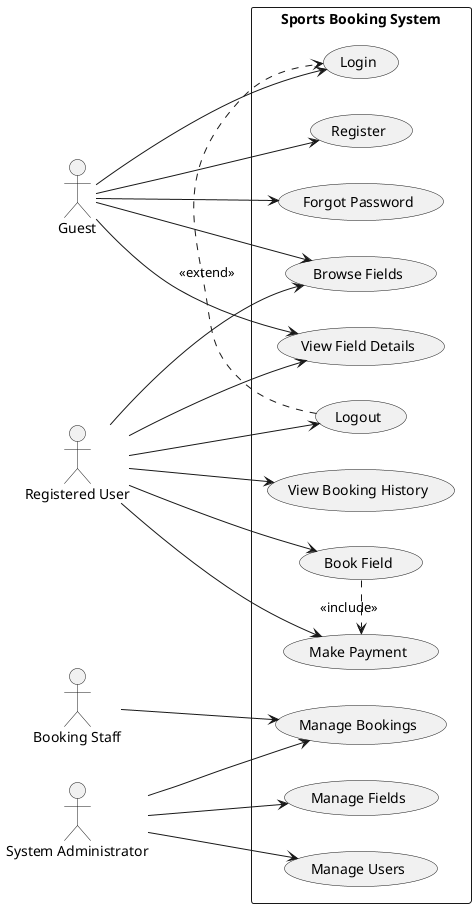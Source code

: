 @startuml
left to right direction
skinparam packageStyle rectangle

actor Guest
actor "Registered User" as User
actor "Booking Staff" as Staff
actor "System Administrator" as Admin

rectangle "Sports Booking System" {
    Guest --> (Browse Fields)
    Guest --> (View Field Details)
    Guest --> (Register)
    Guest --> (Login)
    Guest --> (Forgot Password)

    User --> (Browse Fields)
    User --> (View Field Details)
    User --> (Book Field)
    User --> (Make Payment)
    User --> (View Booking History)
    User --> (Logout)

    Staff --> (Manage Bookings)

    Admin --> (Manage Fields)
    Admin --> (Manage Users)
    Admin --> (Manage Bookings)

    (Book Field) .> (Make Payment) : <<include>>
    (Logout) .> (Login) : <<extend>>
}
@enduml